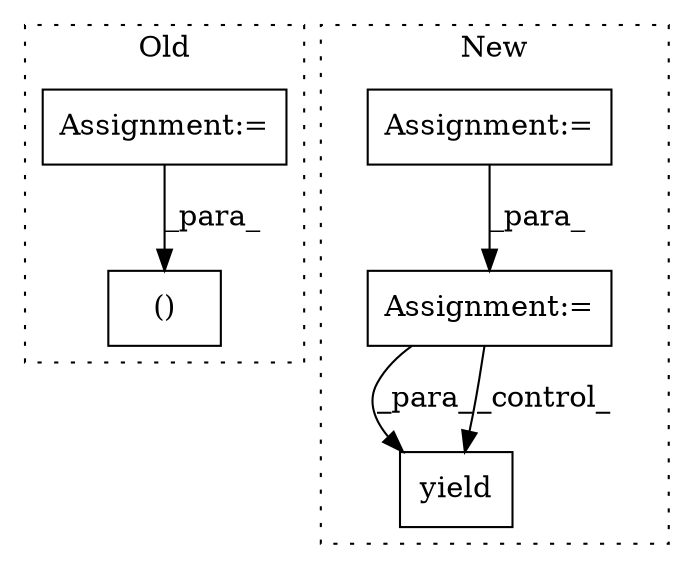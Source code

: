 digraph G {
subgraph cluster0 {
1 [label="()" a="106" s="16432" l="33" shape="box"];
3 [label="Assignment:=" a="7" s="16158" l="5" shape="box"];
label = "Old";
style="dotted";
}
subgraph cluster1 {
2 [label="yield" a="112" s="17513" l="7" shape="box"];
4 [label="Assignment:=" a="7" s="17317,17390" l="57,2" shape="box"];
5 [label="Assignment:=" a="7" s="16957" l="1" shape="box"];
label = "New";
style="dotted";
}
3 -> 1 [label="_para_"];
4 -> 2 [label="_para_"];
4 -> 2 [label="_control_"];
5 -> 4 [label="_para_"];
}